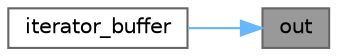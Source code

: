 digraph "out"
{
 // LATEX_PDF_SIZE
  bgcolor="transparent";
  edge [fontname=Helvetica,fontsize=10,labelfontname=Helvetica,labelfontsize=10];
  node [fontname=Helvetica,fontsize=10,shape=box,height=0.2,width=0.4];
  rankdir="RL";
  Node1 [id="Node000001",label="out",height=0.2,width=0.4,color="gray40", fillcolor="grey60", style="filled", fontcolor="black",tooltip=" "];
  Node1 -> Node2 [id="edge1_Node000001_Node000002",dir="back",color="steelblue1",style="solid",tooltip=" "];
  Node2 [id="Node000002",label="iterator_buffer",height=0.2,width=0.4,color="grey40", fillcolor="white", style="filled",URL="$classdetail_1_1iterator__buffer_3_01_output_it_00_01enable__if__t_3_01is__back__insert__iteratorc14756b7678d539799ac167e35d72bcb.html#a2b6220b5c0f5cb7ba16ff037aa009e6a",tooltip=" "];
}
